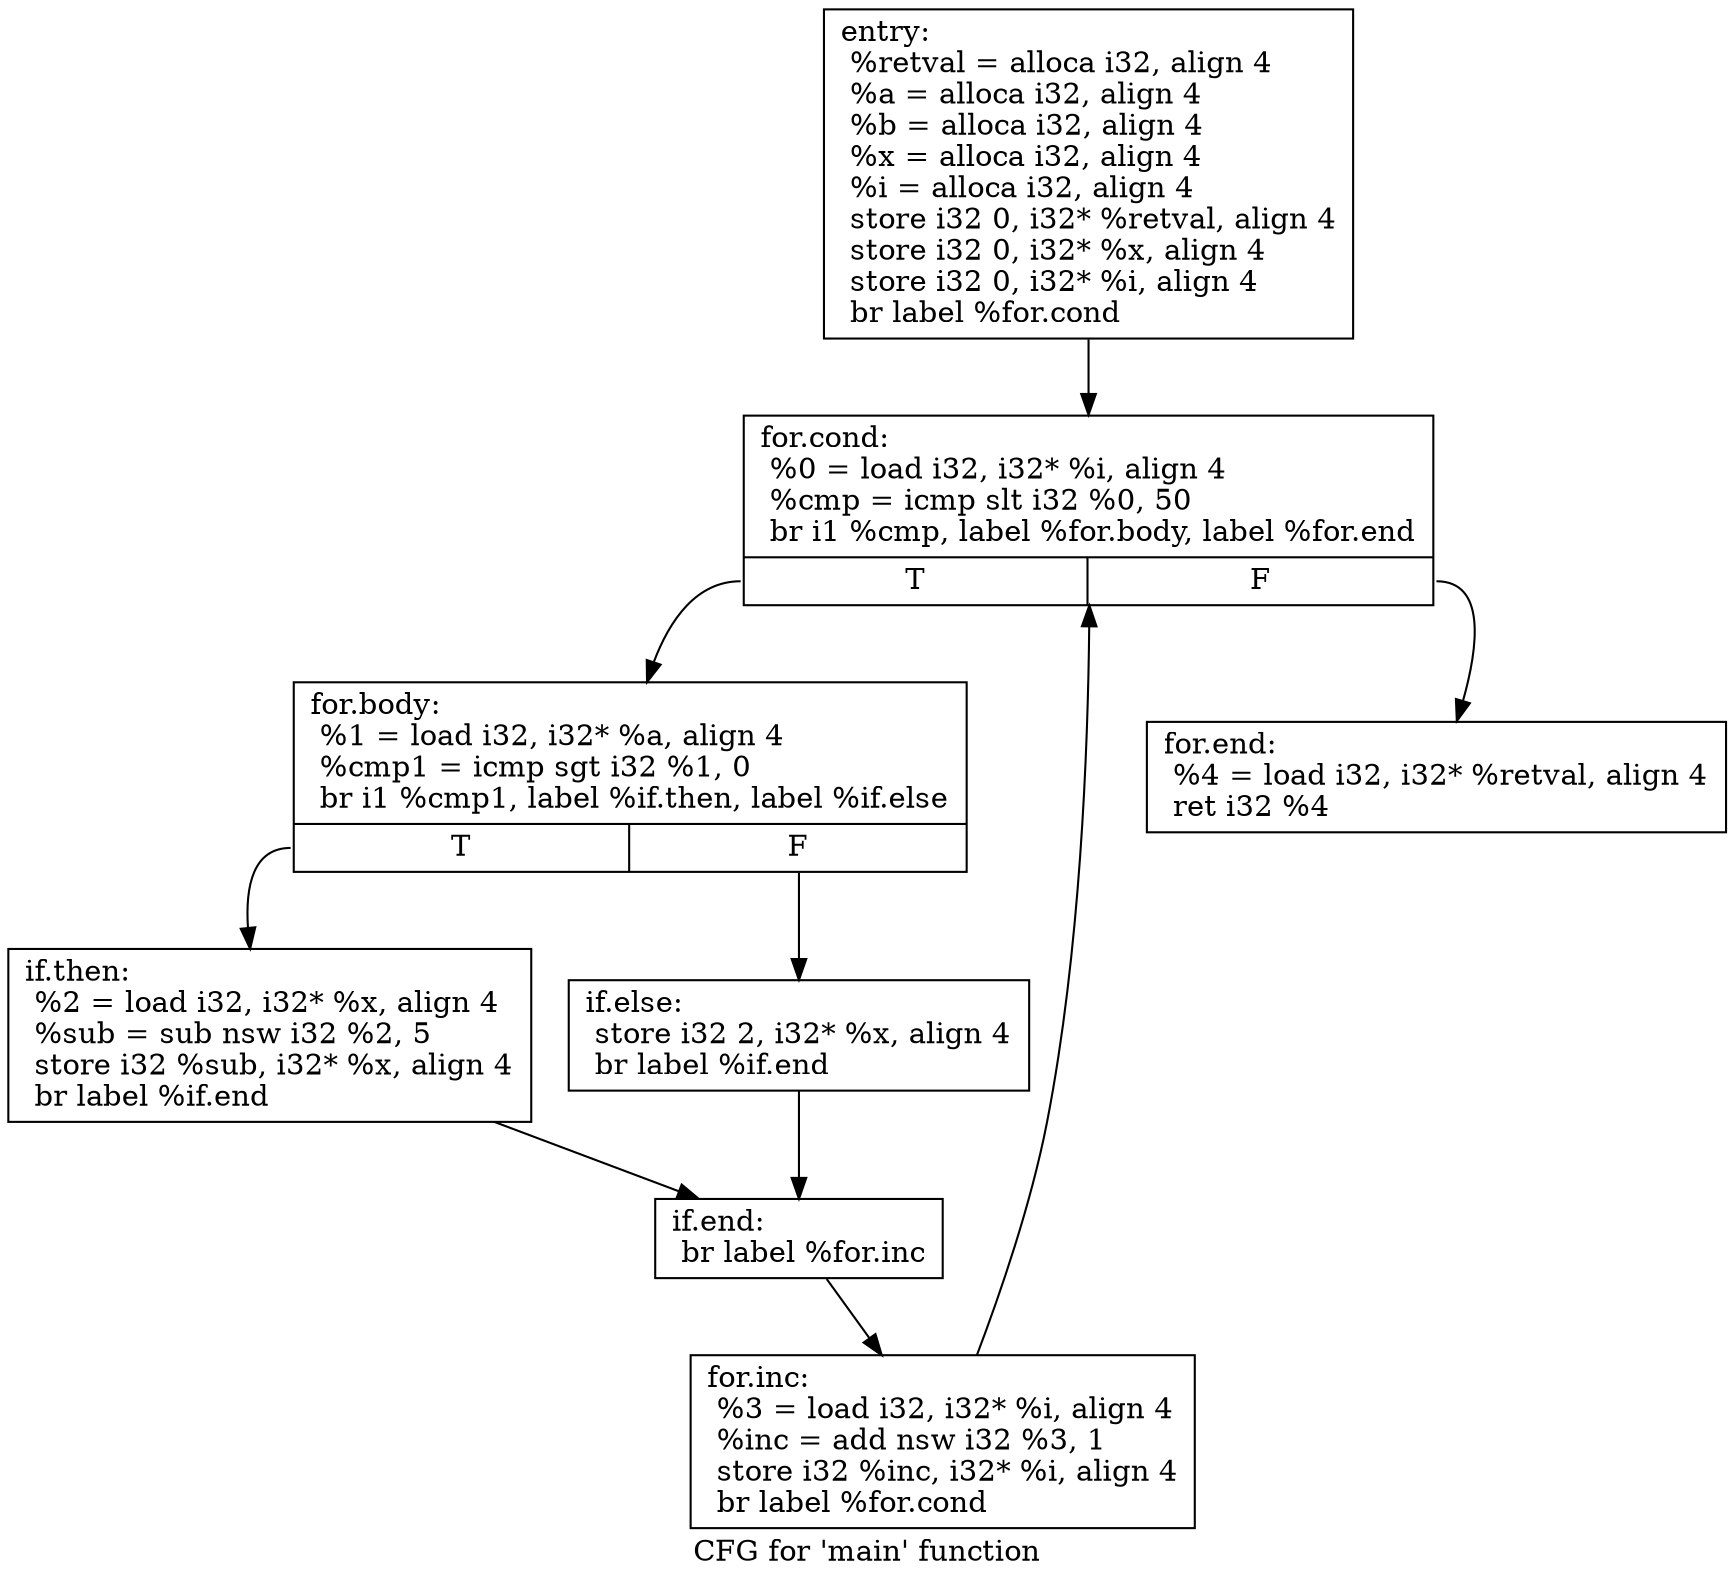 digraph "CFG for 'main' function" {
	label="CFG for 'main' function";

	Node0x55ea3780c850 [shape=record,label="{entry:\l  %retval = alloca i32, align 4\l  %a = alloca i32, align 4\l  %b = alloca i32, align 4\l  %x = alloca i32, align 4\l  %i = alloca i32, align 4\l  store i32 0, i32* %retval, align 4\l  store i32 0, i32* %x, align 4\l  store i32 0, i32* %i, align 4\l  br label %for.cond\l}"];
	Node0x55ea3780c850 -> Node0x55ea3780d3f0;
	Node0x55ea3780d3f0 [shape=record,label="{for.cond:                                         \l  %0 = load i32, i32* %i, align 4\l  %cmp = icmp slt i32 %0, 50\l  br i1 %cmp, label %for.body, label %for.end\l|{<s0>T|<s1>F}}"];
	Node0x55ea3780d3f0:s0 -> Node0x55ea3780d610;
	Node0x55ea3780d3f0:s1 -> Node0x55ea3780d6f0;
	Node0x55ea3780d610 [shape=record,label="{for.body:                                         \l  %1 = load i32, i32* %a, align 4\l  %cmp1 = icmp sgt i32 %1, 0\l  br i1 %cmp1, label %if.then, label %if.else\l|{<s0>T|<s1>F}}"];
	Node0x55ea3780d610:s0 -> Node0x55ea3780d850;
	Node0x55ea3780d610:s1 -> Node0x55ea3780d920;
	Node0x55ea3780d850 [shape=record,label="{if.then:                                          \l  %2 = load i32, i32* %x, align 4\l  %sub = sub nsw i32 %2, 5\l  store i32 %sub, i32* %x, align 4\l  br label %if.end\l}"];
	Node0x55ea3780d850 -> Node0x55ea3780dce0;
	Node0x55ea3780d920 [shape=record,label="{if.else:                                          \l  store i32 2, i32* %x, align 4\l  br label %if.end\l}"];
	Node0x55ea3780d920 -> Node0x55ea3780dce0;
	Node0x55ea3780dce0 [shape=record,label="{if.end:                                           \l  br label %for.inc\l}"];
	Node0x55ea3780dce0 -> Node0x55ea3780dec0;
	Node0x55ea3780dec0 [shape=record,label="{for.inc:                                          \l  %3 = load i32, i32* %i, align 4\l  %inc = add nsw i32 %3, 1\l  store i32 %inc, i32* %i, align 4\l  br label %for.cond\l}"];
	Node0x55ea3780dec0 -> Node0x55ea3780d3f0;
	Node0x55ea3780d6f0 [shape=record,label="{for.end:                                          \l  %4 = load i32, i32* %retval, align 4\l  ret i32 %4\l}"];
}
